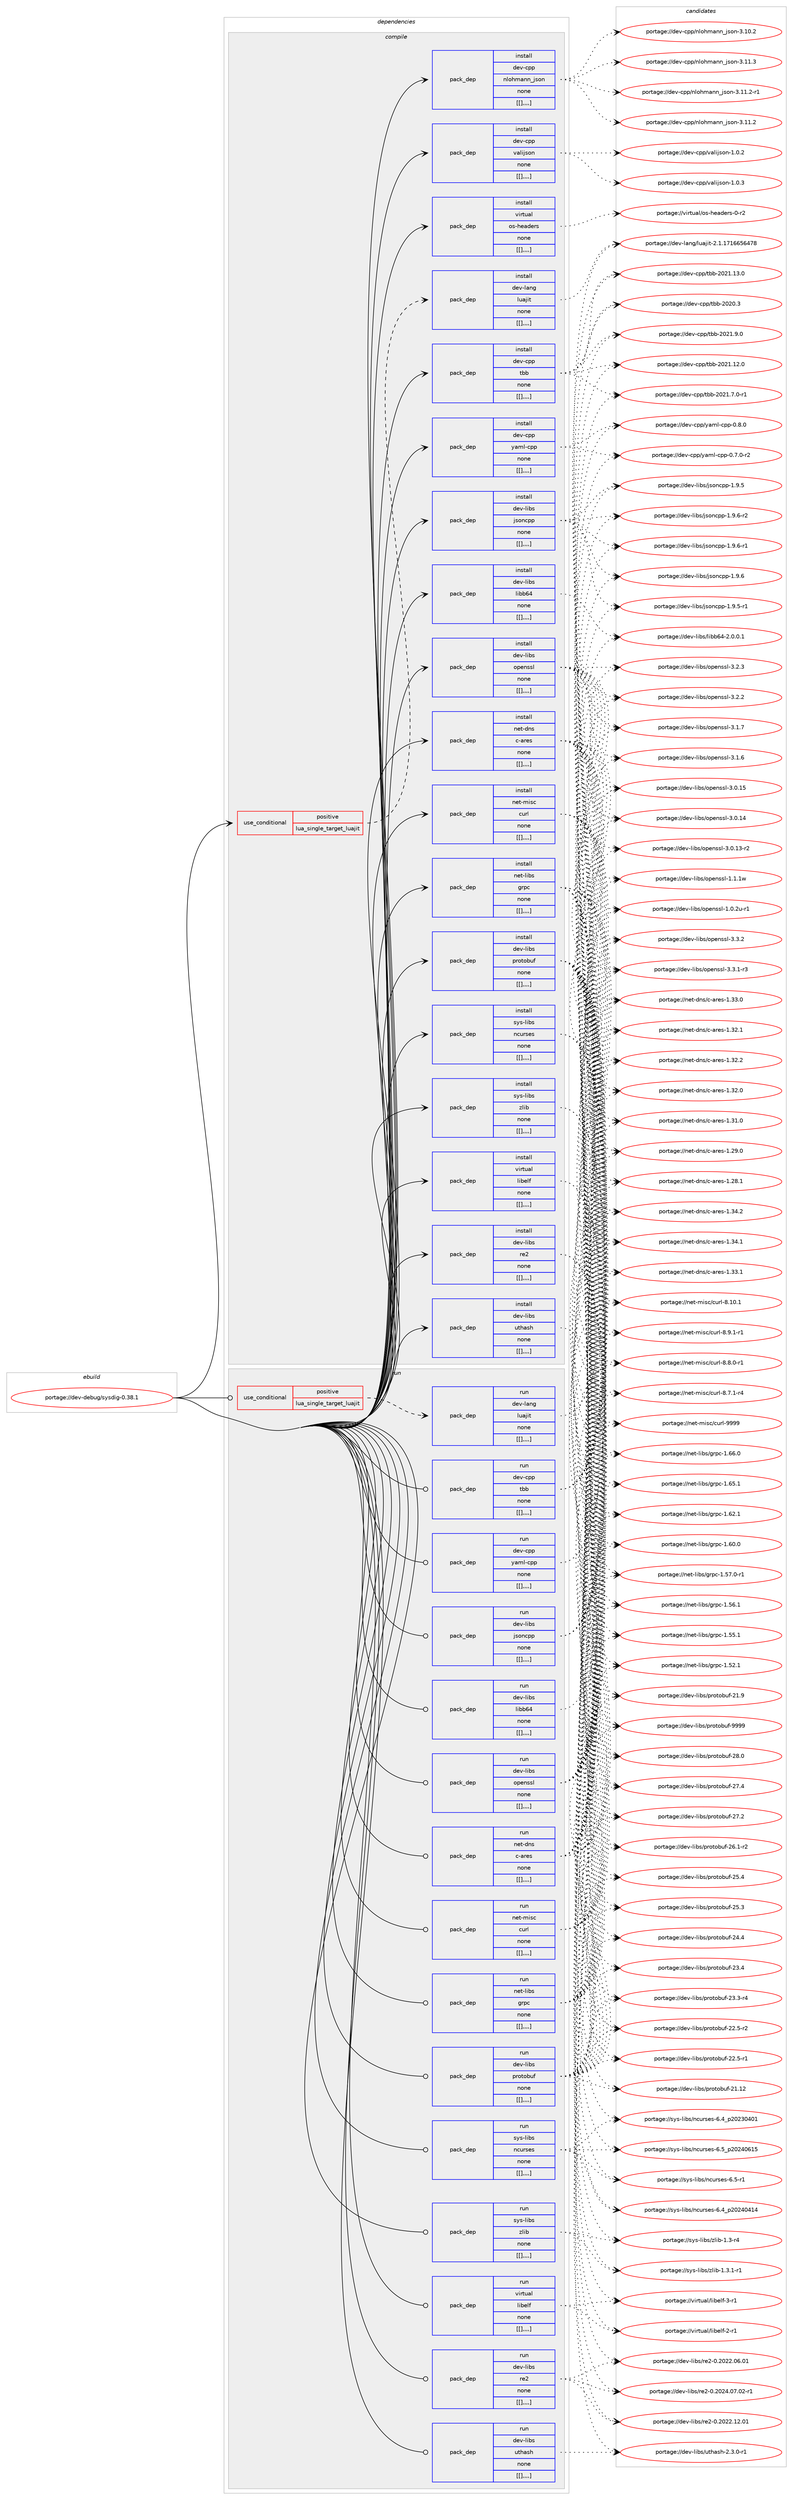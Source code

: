 digraph prolog {

# *************
# Graph options
# *************

newrank=true;
concentrate=true;
compound=true;
graph [rankdir=LR,fontname=Helvetica,fontsize=10,ranksep=1.5];#, ranksep=2.5, nodesep=0.2];
edge  [arrowhead=vee];
node  [fontname=Helvetica,fontsize=10];

# **********
# The ebuild
# **********

subgraph cluster_leftcol {
color=gray;
label=<<i>ebuild</i>>;
id [label="portage://dev-debug/sysdig-0.38.1", color=red, width=4, href="../dev-debug/sysdig-0.38.1.svg"];
}

# ****************
# The dependencies
# ****************

subgraph cluster_midcol {
color=gray;
label=<<i>dependencies</i>>;
subgraph cluster_compile {
fillcolor="#eeeeee";
style=filled;
label=<<i>compile</i>>;
subgraph cond20829 {
dependency76143 [label=<<TABLE BORDER="0" CELLBORDER="1" CELLSPACING="0" CELLPADDING="4"><TR><TD ROWSPAN="3" CELLPADDING="10">use_conditional</TD></TR><TR><TD>positive</TD></TR><TR><TD>lua_single_target_luajit</TD></TR></TABLE>>, shape=none, color=red];
subgraph pack54300 {
dependency76161 [label=<<TABLE BORDER="0" CELLBORDER="1" CELLSPACING="0" CELLPADDING="4" WIDTH="220"><TR><TD ROWSPAN="6" CELLPADDING="30">pack_dep</TD></TR><TR><TD WIDTH="110">install</TD></TR><TR><TD>dev-lang</TD></TR><TR><TD>luajit</TD></TR><TR><TD>none</TD></TR><TR><TD>[[],,,,]</TD></TR></TABLE>>, shape=none, color=blue];
}
dependency76143:e -> dependency76161:w [weight=20,style="dashed",arrowhead="vee"];
}
id:e -> dependency76143:w [weight=20,style="solid",arrowhead="vee"];
subgraph pack54304 {
dependency76204 [label=<<TABLE BORDER="0" CELLBORDER="1" CELLSPACING="0" CELLPADDING="4" WIDTH="220"><TR><TD ROWSPAN="6" CELLPADDING="30">pack_dep</TD></TR><TR><TD WIDTH="110">install</TD></TR><TR><TD>dev-cpp</TD></TR><TR><TD>nlohmann_json</TD></TR><TR><TD>none</TD></TR><TR><TD>[[],,,,]</TD></TR></TABLE>>, shape=none, color=blue];
}
id:e -> dependency76204:w [weight=20,style="solid",arrowhead="vee"];
subgraph pack54330 {
dependency76245 [label=<<TABLE BORDER="0" CELLBORDER="1" CELLSPACING="0" CELLPADDING="4" WIDTH="220"><TR><TD ROWSPAN="6" CELLPADDING="30">pack_dep</TD></TR><TR><TD WIDTH="110">install</TD></TR><TR><TD>dev-cpp</TD></TR><TR><TD>tbb</TD></TR><TR><TD>none</TD></TR><TR><TD>[[],,,,]</TD></TR></TABLE>>, shape=none, color=blue];
}
id:e -> dependency76245:w [weight=20,style="solid",arrowhead="vee"];
subgraph pack54352 {
dependency76248 [label=<<TABLE BORDER="0" CELLBORDER="1" CELLSPACING="0" CELLPADDING="4" WIDTH="220"><TR><TD ROWSPAN="6" CELLPADDING="30">pack_dep</TD></TR><TR><TD WIDTH="110">install</TD></TR><TR><TD>dev-cpp</TD></TR><TR><TD>valijson</TD></TR><TR><TD>none</TD></TR><TR><TD>[[],,,,]</TD></TR></TABLE>>, shape=none, color=blue];
}
id:e -> dependency76248:w [weight=20,style="solid",arrowhead="vee"];
subgraph pack54368 {
dependency76288 [label=<<TABLE BORDER="0" CELLBORDER="1" CELLSPACING="0" CELLPADDING="4" WIDTH="220"><TR><TD ROWSPAN="6" CELLPADDING="30">pack_dep</TD></TR><TR><TD WIDTH="110">install</TD></TR><TR><TD>dev-cpp</TD></TR><TR><TD>yaml-cpp</TD></TR><TR><TD>none</TD></TR><TR><TD>[[],,,,]</TD></TR></TABLE>>, shape=none, color=blue];
}
id:e -> dependency76288:w [weight=20,style="solid",arrowhead="vee"];
subgraph pack54383 {
dependency76320 [label=<<TABLE BORDER="0" CELLBORDER="1" CELLSPACING="0" CELLPADDING="4" WIDTH="220"><TR><TD ROWSPAN="6" CELLPADDING="30">pack_dep</TD></TR><TR><TD WIDTH="110">install</TD></TR><TR><TD>dev-libs</TD></TR><TR><TD>jsoncpp</TD></TR><TR><TD>none</TD></TR><TR><TD>[[],,,,]</TD></TR></TABLE>>, shape=none, color=blue];
}
id:e -> dependency76320:w [weight=20,style="solid",arrowhead="vee"];
subgraph pack54402 {
dependency76347 [label=<<TABLE BORDER="0" CELLBORDER="1" CELLSPACING="0" CELLPADDING="4" WIDTH="220"><TR><TD ROWSPAN="6" CELLPADDING="30">pack_dep</TD></TR><TR><TD WIDTH="110">install</TD></TR><TR><TD>dev-libs</TD></TR><TR><TD>libb64</TD></TR><TR><TD>none</TD></TR><TR><TD>[[],,,,]</TD></TR></TABLE>>, shape=none, color=blue];
}
id:e -> dependency76347:w [weight=20,style="solid",arrowhead="vee"];
subgraph pack54440 {
dependency76411 [label=<<TABLE BORDER="0" CELLBORDER="1" CELLSPACING="0" CELLPADDING="4" WIDTH="220"><TR><TD ROWSPAN="6" CELLPADDING="30">pack_dep</TD></TR><TR><TD WIDTH="110">install</TD></TR><TR><TD>dev-libs</TD></TR><TR><TD>openssl</TD></TR><TR><TD>none</TD></TR><TR><TD>[[],,,,]</TD></TR></TABLE>>, shape=none, color=blue];
}
id:e -> dependency76411:w [weight=20,style="solid",arrowhead="vee"];
subgraph pack54484 {
dependency76454 [label=<<TABLE BORDER="0" CELLBORDER="1" CELLSPACING="0" CELLPADDING="4" WIDTH="220"><TR><TD ROWSPAN="6" CELLPADDING="30">pack_dep</TD></TR><TR><TD WIDTH="110">install</TD></TR><TR><TD>dev-libs</TD></TR><TR><TD>protobuf</TD></TR><TR><TD>none</TD></TR><TR><TD>[[],,,,]</TD></TR></TABLE>>, shape=none, color=blue];
}
id:e -> dependency76454:w [weight=20,style="solid",arrowhead="vee"];
subgraph pack54492 {
dependency76483 [label=<<TABLE BORDER="0" CELLBORDER="1" CELLSPACING="0" CELLPADDING="4" WIDTH="220"><TR><TD ROWSPAN="6" CELLPADDING="30">pack_dep</TD></TR><TR><TD WIDTH="110">install</TD></TR><TR><TD>dev-libs</TD></TR><TR><TD>re2</TD></TR><TR><TD>none</TD></TR><TR><TD>[[],,,,]</TD></TR></TABLE>>, shape=none, color=blue];
}
id:e -> dependency76483:w [weight=20,style="solid",arrowhead="vee"];
subgraph pack54503 {
dependency76572 [label=<<TABLE BORDER="0" CELLBORDER="1" CELLSPACING="0" CELLPADDING="4" WIDTH="220"><TR><TD ROWSPAN="6" CELLPADDING="30">pack_dep</TD></TR><TR><TD WIDTH="110">install</TD></TR><TR><TD>dev-libs</TD></TR><TR><TD>uthash</TD></TR><TR><TD>none</TD></TR><TR><TD>[[],,,,]</TD></TR></TABLE>>, shape=none, color=blue];
}
id:e -> dependency76572:w [weight=20,style="solid",arrowhead="vee"];
subgraph pack54584 {
dependency76629 [label=<<TABLE BORDER="0" CELLBORDER="1" CELLSPACING="0" CELLPADDING="4" WIDTH="220"><TR><TD ROWSPAN="6" CELLPADDING="30">pack_dep</TD></TR><TR><TD WIDTH="110">install</TD></TR><TR><TD>net-dns</TD></TR><TR><TD>c-ares</TD></TR><TR><TD>none</TD></TR><TR><TD>[[],,,,]</TD></TR></TABLE>>, shape=none, color=blue];
}
id:e -> dependency76629:w [weight=20,style="solid",arrowhead="vee"];
subgraph pack54611 {
dependency76689 [label=<<TABLE BORDER="0" CELLBORDER="1" CELLSPACING="0" CELLPADDING="4" WIDTH="220"><TR><TD ROWSPAN="6" CELLPADDING="30">pack_dep</TD></TR><TR><TD WIDTH="110">install</TD></TR><TR><TD>net-libs</TD></TR><TR><TD>grpc</TD></TR><TR><TD>none</TD></TR><TR><TD>[[],,,,]</TD></TR></TABLE>>, shape=none, color=blue];
}
id:e -> dependency76689:w [weight=20,style="solid",arrowhead="vee"];
subgraph pack54668 {
dependency76757 [label=<<TABLE BORDER="0" CELLBORDER="1" CELLSPACING="0" CELLPADDING="4" WIDTH="220"><TR><TD ROWSPAN="6" CELLPADDING="30">pack_dep</TD></TR><TR><TD WIDTH="110">install</TD></TR><TR><TD>net-misc</TD></TR><TR><TD>curl</TD></TR><TR><TD>none</TD></TR><TR><TD>[[],,,,]</TD></TR></TABLE>>, shape=none, color=blue];
}
id:e -> dependency76757:w [weight=20,style="solid",arrowhead="vee"];
subgraph pack54708 {
dependency76803 [label=<<TABLE BORDER="0" CELLBORDER="1" CELLSPACING="0" CELLPADDING="4" WIDTH="220"><TR><TD ROWSPAN="6" CELLPADDING="30">pack_dep</TD></TR><TR><TD WIDTH="110">install</TD></TR><TR><TD>sys-libs</TD></TR><TR><TD>ncurses</TD></TR><TR><TD>none</TD></TR><TR><TD>[[],,,,]</TD></TR></TABLE>>, shape=none, color=blue];
}
id:e -> dependency76803:w [weight=20,style="solid",arrowhead="vee"];
subgraph pack54759 {
dependency76885 [label=<<TABLE BORDER="0" CELLBORDER="1" CELLSPACING="0" CELLPADDING="4" WIDTH="220"><TR><TD ROWSPAN="6" CELLPADDING="30">pack_dep</TD></TR><TR><TD WIDTH="110">install</TD></TR><TR><TD>sys-libs</TD></TR><TR><TD>zlib</TD></TR><TR><TD>none</TD></TR><TR><TD>[[],,,,]</TD></TR></TABLE>>, shape=none, color=blue];
}
id:e -> dependency76885:w [weight=20,style="solid",arrowhead="vee"];
subgraph pack54812 {
dependency76944 [label=<<TABLE BORDER="0" CELLBORDER="1" CELLSPACING="0" CELLPADDING="4" WIDTH="220"><TR><TD ROWSPAN="6" CELLPADDING="30">pack_dep</TD></TR><TR><TD WIDTH="110">install</TD></TR><TR><TD>virtual</TD></TR><TR><TD>libelf</TD></TR><TR><TD>none</TD></TR><TR><TD>[[],,,,]</TD></TR></TABLE>>, shape=none, color=blue];
}
id:e -> dependency76944:w [weight=20,style="solid",arrowhead="vee"];
subgraph pack54866 {
dependency77057 [label=<<TABLE BORDER="0" CELLBORDER="1" CELLSPACING="0" CELLPADDING="4" WIDTH="220"><TR><TD ROWSPAN="6" CELLPADDING="30">pack_dep</TD></TR><TR><TD WIDTH="110">install</TD></TR><TR><TD>virtual</TD></TR><TR><TD>os-headers</TD></TR><TR><TD>none</TD></TR><TR><TD>[[],,,,]</TD></TR></TABLE>>, shape=none, color=blue];
}
id:e -> dependency77057:w [weight=20,style="solid",arrowhead="vee"];
}
subgraph cluster_compileandrun {
fillcolor="#eeeeee";
style=filled;
label=<<i>compile and run</i>>;
}
subgraph cluster_run {
fillcolor="#eeeeee";
style=filled;
label=<<i>run</i>>;
subgraph cond21134 {
dependency77063 [label=<<TABLE BORDER="0" CELLBORDER="1" CELLSPACING="0" CELLPADDING="4"><TR><TD ROWSPAN="3" CELLPADDING="10">use_conditional</TD></TR><TR><TD>positive</TD></TR><TR><TD>lua_single_target_luajit</TD></TR></TABLE>>, shape=none, color=red];
subgraph pack54944 {
dependency77136 [label=<<TABLE BORDER="0" CELLBORDER="1" CELLSPACING="0" CELLPADDING="4" WIDTH="220"><TR><TD ROWSPAN="6" CELLPADDING="30">pack_dep</TD></TR><TR><TD WIDTH="110">run</TD></TR><TR><TD>dev-lang</TD></TR><TR><TD>luajit</TD></TR><TR><TD>none</TD></TR><TR><TD>[[],,,,]</TD></TR></TABLE>>, shape=none, color=blue];
}
dependency77063:e -> dependency77136:w [weight=20,style="dashed",arrowhead="vee"];
}
id:e -> dependency77063:w [weight=20,style="solid",arrowhead="odot"];
subgraph pack54964 {
dependency77142 [label=<<TABLE BORDER="0" CELLBORDER="1" CELLSPACING="0" CELLPADDING="4" WIDTH="220"><TR><TD ROWSPAN="6" CELLPADDING="30">pack_dep</TD></TR><TR><TD WIDTH="110">run</TD></TR><TR><TD>dev-cpp</TD></TR><TR><TD>tbb</TD></TR><TR><TD>none</TD></TR><TR><TD>[[],,,,]</TD></TR></TABLE>>, shape=none, color=blue];
}
id:e -> dependency77142:w [weight=20,style="solid",arrowhead="odot"];
subgraph pack54968 {
dependency77150 [label=<<TABLE BORDER="0" CELLBORDER="1" CELLSPACING="0" CELLPADDING="4" WIDTH="220"><TR><TD ROWSPAN="6" CELLPADDING="30">pack_dep</TD></TR><TR><TD WIDTH="110">run</TD></TR><TR><TD>dev-cpp</TD></TR><TR><TD>yaml-cpp</TD></TR><TR><TD>none</TD></TR><TR><TD>[[],,,,]</TD></TR></TABLE>>, shape=none, color=blue];
}
id:e -> dependency77150:w [weight=20,style="solid",arrowhead="odot"];
subgraph pack54998 {
dependency77194 [label=<<TABLE BORDER="0" CELLBORDER="1" CELLSPACING="0" CELLPADDING="4" WIDTH="220"><TR><TD ROWSPAN="6" CELLPADDING="30">pack_dep</TD></TR><TR><TD WIDTH="110">run</TD></TR><TR><TD>dev-libs</TD></TR><TR><TD>jsoncpp</TD></TR><TR><TD>none</TD></TR><TR><TD>[[],,,,]</TD></TR></TABLE>>, shape=none, color=blue];
}
id:e -> dependency77194:w [weight=20,style="solid",arrowhead="odot"];
subgraph pack55017 {
dependency77211 [label=<<TABLE BORDER="0" CELLBORDER="1" CELLSPACING="0" CELLPADDING="4" WIDTH="220"><TR><TD ROWSPAN="6" CELLPADDING="30">pack_dep</TD></TR><TR><TD WIDTH="110">run</TD></TR><TR><TD>dev-libs</TD></TR><TR><TD>libb64</TD></TR><TR><TD>none</TD></TR><TR><TD>[[],,,,]</TD></TR></TABLE>>, shape=none, color=blue];
}
id:e -> dependency77211:w [weight=20,style="solid",arrowhead="odot"];
subgraph pack55019 {
dependency77227 [label=<<TABLE BORDER="0" CELLBORDER="1" CELLSPACING="0" CELLPADDING="4" WIDTH="220"><TR><TD ROWSPAN="6" CELLPADDING="30">pack_dep</TD></TR><TR><TD WIDTH="110">run</TD></TR><TR><TD>dev-libs</TD></TR><TR><TD>openssl</TD></TR><TR><TD>none</TD></TR><TR><TD>[[],,,,]</TD></TR></TABLE>>, shape=none, color=blue];
}
id:e -> dependency77227:w [weight=20,style="solid",arrowhead="odot"];
subgraph pack55043 {
dependency77240 [label=<<TABLE BORDER="0" CELLBORDER="1" CELLSPACING="0" CELLPADDING="4" WIDTH="220"><TR><TD ROWSPAN="6" CELLPADDING="30">pack_dep</TD></TR><TR><TD WIDTH="110">run</TD></TR><TR><TD>dev-libs</TD></TR><TR><TD>protobuf</TD></TR><TR><TD>none</TD></TR><TR><TD>[[],,,,]</TD></TR></TABLE>>, shape=none, color=blue];
}
id:e -> dependency77240:w [weight=20,style="solid",arrowhead="odot"];
subgraph pack55044 {
dependency77265 [label=<<TABLE BORDER="0" CELLBORDER="1" CELLSPACING="0" CELLPADDING="4" WIDTH="220"><TR><TD ROWSPAN="6" CELLPADDING="30">pack_dep</TD></TR><TR><TD WIDTH="110">run</TD></TR><TR><TD>dev-libs</TD></TR><TR><TD>re2</TD></TR><TR><TD>none</TD></TR><TR><TD>[[],,,,]</TD></TR></TABLE>>, shape=none, color=blue];
}
id:e -> dependency77265:w [weight=20,style="solid",arrowhead="odot"];
subgraph pack55088 {
dependency77301 [label=<<TABLE BORDER="0" CELLBORDER="1" CELLSPACING="0" CELLPADDING="4" WIDTH="220"><TR><TD ROWSPAN="6" CELLPADDING="30">pack_dep</TD></TR><TR><TD WIDTH="110">run</TD></TR><TR><TD>dev-libs</TD></TR><TR><TD>uthash</TD></TR><TR><TD>none</TD></TR><TR><TD>[[],,,,]</TD></TR></TABLE>>, shape=none, color=blue];
}
id:e -> dependency77301:w [weight=20,style="solid",arrowhead="odot"];
subgraph pack55112 {
dependency77317 [label=<<TABLE BORDER="0" CELLBORDER="1" CELLSPACING="0" CELLPADDING="4" WIDTH="220"><TR><TD ROWSPAN="6" CELLPADDING="30">pack_dep</TD></TR><TR><TD WIDTH="110">run</TD></TR><TR><TD>net-dns</TD></TR><TR><TD>c-ares</TD></TR><TR><TD>none</TD></TR><TR><TD>[[],,,,]</TD></TR></TABLE>>, shape=none, color=blue];
}
id:e -> dependency77317:w [weight=20,style="solid",arrowhead="odot"];
subgraph pack55154 {
dependency77371 [label=<<TABLE BORDER="0" CELLBORDER="1" CELLSPACING="0" CELLPADDING="4" WIDTH="220"><TR><TD ROWSPAN="6" CELLPADDING="30">pack_dep</TD></TR><TR><TD WIDTH="110">run</TD></TR><TR><TD>net-libs</TD></TR><TR><TD>grpc</TD></TR><TR><TD>none</TD></TR><TR><TD>[[],,,,]</TD></TR></TABLE>>, shape=none, color=blue];
}
id:e -> dependency77371:w [weight=20,style="solid",arrowhead="odot"];
subgraph pack55179 {
dependency77396 [label=<<TABLE BORDER="0" CELLBORDER="1" CELLSPACING="0" CELLPADDING="4" WIDTH="220"><TR><TD ROWSPAN="6" CELLPADDING="30">pack_dep</TD></TR><TR><TD WIDTH="110">run</TD></TR><TR><TD>net-misc</TD></TR><TR><TD>curl</TD></TR><TR><TD>none</TD></TR><TR><TD>[[],,,,]</TD></TR></TABLE>>, shape=none, color=blue];
}
id:e -> dependency77396:w [weight=20,style="solid",arrowhead="odot"];
subgraph pack55180 {
dependency77417 [label=<<TABLE BORDER="0" CELLBORDER="1" CELLSPACING="0" CELLPADDING="4" WIDTH="220"><TR><TD ROWSPAN="6" CELLPADDING="30">pack_dep</TD></TR><TR><TD WIDTH="110">run</TD></TR><TR><TD>sys-libs</TD></TR><TR><TD>ncurses</TD></TR><TR><TD>none</TD></TR><TR><TD>[[],,,,]</TD></TR></TABLE>>, shape=none, color=blue];
}
id:e -> dependency77417:w [weight=20,style="solid",arrowhead="odot"];
subgraph pack55193 {
dependency77419 [label=<<TABLE BORDER="0" CELLBORDER="1" CELLSPACING="0" CELLPADDING="4" WIDTH="220"><TR><TD ROWSPAN="6" CELLPADDING="30">pack_dep</TD></TR><TR><TD WIDTH="110">run</TD></TR><TR><TD>sys-libs</TD></TR><TR><TD>zlib</TD></TR><TR><TD>none</TD></TR><TR><TD>[[],,,,]</TD></TR></TABLE>>, shape=none, color=blue];
}
id:e -> dependency77419:w [weight=20,style="solid",arrowhead="odot"];
subgraph pack55220 {
dependency77460 [label=<<TABLE BORDER="0" CELLBORDER="1" CELLSPACING="0" CELLPADDING="4" WIDTH="220"><TR><TD ROWSPAN="6" CELLPADDING="30">pack_dep</TD></TR><TR><TD WIDTH="110">run</TD></TR><TR><TD>virtual</TD></TR><TR><TD>libelf</TD></TR><TR><TD>none</TD></TR><TR><TD>[[],,,,]</TD></TR></TABLE>>, shape=none, color=blue];
}
id:e -> dependency77460:w [weight=20,style="solid",arrowhead="odot"];
}
}

# **************
# The candidates
# **************

subgraph cluster_choices {
rank=same;
color=gray;
label=<<i>candidates</i>>;

subgraph choice53748 {
color=black;
nodesep=1;
choice10010111845108971101034710811797106105116455046494649554954545354525556 [label="portage://dev-lang/luajit-2.1.1716656478", color=red, width=4,href="../dev-lang/luajit-2.1.1716656478.svg"];
dependency76161:e -> choice10010111845108971101034710811797106105116455046494649554954545354525556:w [style=dotted,weight="100"];
}
subgraph choice53749 {
color=black;
nodesep=1;
choice100101118459911211247110108111104109971101109510611511111045514649494651 [label="portage://dev-cpp/nlohmann_json-3.11.3", color=red, width=4,href="../dev-cpp/nlohmann_json-3.11.3.svg"];
choice1001011184599112112471101081111041099711011095106115111110455146494946504511449 [label="portage://dev-cpp/nlohmann_json-3.11.2-r1", color=red, width=4,href="../dev-cpp/nlohmann_json-3.11.2-r1.svg"];
choice100101118459911211247110108111104109971101109510611511111045514649494650 [label="portage://dev-cpp/nlohmann_json-3.11.2", color=red, width=4,href="../dev-cpp/nlohmann_json-3.11.2.svg"];
choice100101118459911211247110108111104109971101109510611511111045514649484650 [label="portage://dev-cpp/nlohmann_json-3.10.2", color=red, width=4,href="../dev-cpp/nlohmann_json-3.10.2.svg"];
dependency76204:e -> choice100101118459911211247110108111104109971101109510611511111045514649494651:w [style=dotted,weight="100"];
dependency76204:e -> choice1001011184599112112471101081111041099711011095106115111110455146494946504511449:w [style=dotted,weight="100"];
dependency76204:e -> choice100101118459911211247110108111104109971101109510611511111045514649494650:w [style=dotted,weight="100"];
dependency76204:e -> choice100101118459911211247110108111104109971101109510611511111045514649484650:w [style=dotted,weight="100"];
}
subgraph choice53756 {
color=black;
nodesep=1;
choice100101118459911211247116989845504850494649514648 [label="portage://dev-cpp/tbb-2021.13.0", color=red, width=4,href="../dev-cpp/tbb-2021.13.0.svg"];
choice100101118459911211247116989845504850494649504648 [label="portage://dev-cpp/tbb-2021.12.0", color=red, width=4,href="../dev-cpp/tbb-2021.12.0.svg"];
choice1001011184599112112471169898455048504946574648 [label="portage://dev-cpp/tbb-2021.9.0", color=red, width=4,href="../dev-cpp/tbb-2021.9.0.svg"];
choice10010111845991121124711698984550485049465546484511449 [label="portage://dev-cpp/tbb-2021.7.0-r1", color=red, width=4,href="../dev-cpp/tbb-2021.7.0-r1.svg"];
choice100101118459911211247116989845504850484651 [label="portage://dev-cpp/tbb-2020.3", color=red, width=4,href="../dev-cpp/tbb-2020.3.svg"];
dependency76245:e -> choice100101118459911211247116989845504850494649514648:w [style=dotted,weight="100"];
dependency76245:e -> choice100101118459911211247116989845504850494649504648:w [style=dotted,weight="100"];
dependency76245:e -> choice1001011184599112112471169898455048504946574648:w [style=dotted,weight="100"];
dependency76245:e -> choice10010111845991121124711698984550485049465546484511449:w [style=dotted,weight="100"];
dependency76245:e -> choice100101118459911211247116989845504850484651:w [style=dotted,weight="100"];
}
subgraph choice53818 {
color=black;
nodesep=1;
choice10010111845991121124711897108105106115111110454946484651 [label="portage://dev-cpp/valijson-1.0.3", color=red, width=4,href="../dev-cpp/valijson-1.0.3.svg"];
choice10010111845991121124711897108105106115111110454946484650 [label="portage://dev-cpp/valijson-1.0.2", color=red, width=4,href="../dev-cpp/valijson-1.0.2.svg"];
dependency76248:e -> choice10010111845991121124711897108105106115111110454946484651:w [style=dotted,weight="100"];
dependency76248:e -> choice10010111845991121124711897108105106115111110454946484650:w [style=dotted,weight="100"];
}
subgraph choice53826 {
color=black;
nodesep=1;
choice100101118459911211247121971091084599112112454846564648 [label="portage://dev-cpp/yaml-cpp-0.8.0", color=red, width=4,href="../dev-cpp/yaml-cpp-0.8.0.svg"];
choice1001011184599112112471219710910845991121124548465546484511450 [label="portage://dev-cpp/yaml-cpp-0.7.0-r2", color=red, width=4,href="../dev-cpp/yaml-cpp-0.7.0-r2.svg"];
dependency76288:e -> choice100101118459911211247121971091084599112112454846564648:w [style=dotted,weight="100"];
dependency76288:e -> choice1001011184599112112471219710910845991121124548465546484511450:w [style=dotted,weight="100"];
}
subgraph choice53852 {
color=black;
nodesep=1;
choice100101118451081059811547106115111110991121124549465746544511450 [label="portage://dev-libs/jsoncpp-1.9.6-r2", color=red, width=4,href="../dev-libs/jsoncpp-1.9.6-r2.svg"];
choice100101118451081059811547106115111110991121124549465746544511449 [label="portage://dev-libs/jsoncpp-1.9.6-r1", color=red, width=4,href="../dev-libs/jsoncpp-1.9.6-r1.svg"];
choice10010111845108105981154710611511111099112112454946574654 [label="portage://dev-libs/jsoncpp-1.9.6", color=red, width=4,href="../dev-libs/jsoncpp-1.9.6.svg"];
choice100101118451081059811547106115111110991121124549465746534511449 [label="portage://dev-libs/jsoncpp-1.9.5-r1", color=red, width=4,href="../dev-libs/jsoncpp-1.9.5-r1.svg"];
choice10010111845108105981154710611511111099112112454946574653 [label="portage://dev-libs/jsoncpp-1.9.5", color=red, width=4,href="../dev-libs/jsoncpp-1.9.5.svg"];
dependency76320:e -> choice100101118451081059811547106115111110991121124549465746544511450:w [style=dotted,weight="100"];
dependency76320:e -> choice100101118451081059811547106115111110991121124549465746544511449:w [style=dotted,weight="100"];
dependency76320:e -> choice10010111845108105981154710611511111099112112454946574654:w [style=dotted,weight="100"];
dependency76320:e -> choice100101118451081059811547106115111110991121124549465746534511449:w [style=dotted,weight="100"];
dependency76320:e -> choice10010111845108105981154710611511111099112112454946574653:w [style=dotted,weight="100"];
}
subgraph choice53920 {
color=black;
nodesep=1;
choice100101118451081059811547108105989854524550464846484649 [label="portage://dev-libs/libb64-2.0.0.1", color=red, width=4,href="../dev-libs/libb64-2.0.0.1.svg"];
dependency76347:e -> choice100101118451081059811547108105989854524550464846484649:w [style=dotted,weight="100"];
}
subgraph choice53926 {
color=black;
nodesep=1;
choice100101118451081059811547111112101110115115108455146514650 [label="portage://dev-libs/openssl-3.3.2", color=red, width=4,href="../dev-libs/openssl-3.3.2.svg"];
choice1001011184510810598115471111121011101151151084551465146494511451 [label="portage://dev-libs/openssl-3.3.1-r3", color=red, width=4,href="../dev-libs/openssl-3.3.1-r3.svg"];
choice100101118451081059811547111112101110115115108455146504651 [label="portage://dev-libs/openssl-3.2.3", color=red, width=4,href="../dev-libs/openssl-3.2.3.svg"];
choice100101118451081059811547111112101110115115108455146504650 [label="portage://dev-libs/openssl-3.2.2", color=red, width=4,href="../dev-libs/openssl-3.2.2.svg"];
choice100101118451081059811547111112101110115115108455146494655 [label="portage://dev-libs/openssl-3.1.7", color=red, width=4,href="../dev-libs/openssl-3.1.7.svg"];
choice100101118451081059811547111112101110115115108455146494654 [label="portage://dev-libs/openssl-3.1.6", color=red, width=4,href="../dev-libs/openssl-3.1.6.svg"];
choice10010111845108105981154711111210111011511510845514648464953 [label="portage://dev-libs/openssl-3.0.15", color=red, width=4,href="../dev-libs/openssl-3.0.15.svg"];
choice10010111845108105981154711111210111011511510845514648464952 [label="portage://dev-libs/openssl-3.0.14", color=red, width=4,href="../dev-libs/openssl-3.0.14.svg"];
choice100101118451081059811547111112101110115115108455146484649514511450 [label="portage://dev-libs/openssl-3.0.13-r2", color=red, width=4,href="../dev-libs/openssl-3.0.13-r2.svg"];
choice100101118451081059811547111112101110115115108454946494649119 [label="portage://dev-libs/openssl-1.1.1w", color=red, width=4,href="../dev-libs/openssl-1.1.1w.svg"];
choice1001011184510810598115471111121011101151151084549464846501174511449 [label="portage://dev-libs/openssl-1.0.2u-r1", color=red, width=4,href="../dev-libs/openssl-1.0.2u-r1.svg"];
dependency76411:e -> choice100101118451081059811547111112101110115115108455146514650:w [style=dotted,weight="100"];
dependency76411:e -> choice1001011184510810598115471111121011101151151084551465146494511451:w [style=dotted,weight="100"];
dependency76411:e -> choice100101118451081059811547111112101110115115108455146504651:w [style=dotted,weight="100"];
dependency76411:e -> choice100101118451081059811547111112101110115115108455146504650:w [style=dotted,weight="100"];
dependency76411:e -> choice100101118451081059811547111112101110115115108455146494655:w [style=dotted,weight="100"];
dependency76411:e -> choice100101118451081059811547111112101110115115108455146494654:w [style=dotted,weight="100"];
dependency76411:e -> choice10010111845108105981154711111210111011511510845514648464953:w [style=dotted,weight="100"];
dependency76411:e -> choice10010111845108105981154711111210111011511510845514648464952:w [style=dotted,weight="100"];
dependency76411:e -> choice100101118451081059811547111112101110115115108455146484649514511450:w [style=dotted,weight="100"];
dependency76411:e -> choice100101118451081059811547111112101110115115108454946494649119:w [style=dotted,weight="100"];
dependency76411:e -> choice1001011184510810598115471111121011101151151084549464846501174511449:w [style=dotted,weight="100"];
}
subgraph choice54006 {
color=black;
nodesep=1;
choice100101118451081059811547112114111116111981171024557575757 [label="portage://dev-libs/protobuf-9999", color=red, width=4,href="../dev-libs/protobuf-9999.svg"];
choice100101118451081059811547112114111116111981171024550564648 [label="portage://dev-libs/protobuf-28.0", color=red, width=4,href="../dev-libs/protobuf-28.0.svg"];
choice100101118451081059811547112114111116111981171024550554652 [label="portage://dev-libs/protobuf-27.4", color=red, width=4,href="../dev-libs/protobuf-27.4.svg"];
choice100101118451081059811547112114111116111981171024550554650 [label="portage://dev-libs/protobuf-27.2", color=red, width=4,href="../dev-libs/protobuf-27.2.svg"];
choice1001011184510810598115471121141111161119811710245505446494511450 [label="portage://dev-libs/protobuf-26.1-r2", color=red, width=4,href="../dev-libs/protobuf-26.1-r2.svg"];
choice100101118451081059811547112114111116111981171024550534652 [label="portage://dev-libs/protobuf-25.4", color=red, width=4,href="../dev-libs/protobuf-25.4.svg"];
choice100101118451081059811547112114111116111981171024550534651 [label="portage://dev-libs/protobuf-25.3", color=red, width=4,href="../dev-libs/protobuf-25.3.svg"];
choice100101118451081059811547112114111116111981171024550524652 [label="portage://dev-libs/protobuf-24.4", color=red, width=4,href="../dev-libs/protobuf-24.4.svg"];
choice100101118451081059811547112114111116111981171024550514652 [label="portage://dev-libs/protobuf-23.4", color=red, width=4,href="../dev-libs/protobuf-23.4.svg"];
choice1001011184510810598115471121141111161119811710245505146514511452 [label="portage://dev-libs/protobuf-23.3-r4", color=red, width=4,href="../dev-libs/protobuf-23.3-r4.svg"];
choice1001011184510810598115471121141111161119811710245505046534511450 [label="portage://dev-libs/protobuf-22.5-r2", color=red, width=4,href="../dev-libs/protobuf-22.5-r2.svg"];
choice1001011184510810598115471121141111161119811710245505046534511449 [label="portage://dev-libs/protobuf-22.5-r1", color=red, width=4,href="../dev-libs/protobuf-22.5-r1.svg"];
choice10010111845108105981154711211411111611198117102455049464950 [label="portage://dev-libs/protobuf-21.12", color=red, width=4,href="../dev-libs/protobuf-21.12.svg"];
choice100101118451081059811547112114111116111981171024550494657 [label="portage://dev-libs/protobuf-21.9", color=red, width=4,href="../dev-libs/protobuf-21.9.svg"];
dependency76454:e -> choice100101118451081059811547112114111116111981171024557575757:w [style=dotted,weight="100"];
dependency76454:e -> choice100101118451081059811547112114111116111981171024550564648:w [style=dotted,weight="100"];
dependency76454:e -> choice100101118451081059811547112114111116111981171024550554652:w [style=dotted,weight="100"];
dependency76454:e -> choice100101118451081059811547112114111116111981171024550554650:w [style=dotted,weight="100"];
dependency76454:e -> choice1001011184510810598115471121141111161119811710245505446494511450:w [style=dotted,weight="100"];
dependency76454:e -> choice100101118451081059811547112114111116111981171024550534652:w [style=dotted,weight="100"];
dependency76454:e -> choice100101118451081059811547112114111116111981171024550534651:w [style=dotted,weight="100"];
dependency76454:e -> choice100101118451081059811547112114111116111981171024550524652:w [style=dotted,weight="100"];
dependency76454:e -> choice100101118451081059811547112114111116111981171024550514652:w [style=dotted,weight="100"];
dependency76454:e -> choice1001011184510810598115471121141111161119811710245505146514511452:w [style=dotted,weight="100"];
dependency76454:e -> choice1001011184510810598115471121141111161119811710245505046534511450:w [style=dotted,weight="100"];
dependency76454:e -> choice1001011184510810598115471121141111161119811710245505046534511449:w [style=dotted,weight="100"];
dependency76454:e -> choice10010111845108105981154711211411111611198117102455049464950:w [style=dotted,weight="100"];
dependency76454:e -> choice100101118451081059811547112114111116111981171024550494657:w [style=dotted,weight="100"];
}
subgraph choice54025 {
color=black;
nodesep=1;
choice10010111845108105981154711410150454846504850524648554648504511449 [label="portage://dev-libs/re2-0.2024.07.02-r1", color=red, width=4,href="../dev-libs/re2-0.2024.07.02-r1.svg"];
choice1001011184510810598115471141015045484650485050464950464849 [label="portage://dev-libs/re2-0.2022.12.01", color=red, width=4,href="../dev-libs/re2-0.2022.12.01.svg"];
choice1001011184510810598115471141015045484650485050464854464849 [label="portage://dev-libs/re2-0.2022.06.01", color=red, width=4,href="../dev-libs/re2-0.2022.06.01.svg"];
dependency76483:e -> choice10010111845108105981154711410150454846504850524648554648504511449:w [style=dotted,weight="100"];
dependency76483:e -> choice1001011184510810598115471141015045484650485050464950464849:w [style=dotted,weight="100"];
dependency76483:e -> choice1001011184510810598115471141015045484650485050464854464849:w [style=dotted,weight="100"];
}
subgraph choice54028 {
color=black;
nodesep=1;
choice100101118451081059811547117116104971151044550465146484511449 [label="portage://dev-libs/uthash-2.3.0-r1", color=red, width=4,href="../dev-libs/uthash-2.3.0-r1.svg"];
dependency76572:e -> choice100101118451081059811547117116104971151044550465146484511449:w [style=dotted,weight="100"];
}
subgraph choice54064 {
color=black;
nodesep=1;
choice110101116451001101154799459711410111545494651524650 [label="portage://net-dns/c-ares-1.34.2", color=red, width=4,href="../net-dns/c-ares-1.34.2.svg"];
choice110101116451001101154799459711410111545494651524649 [label="portage://net-dns/c-ares-1.34.1", color=red, width=4,href="../net-dns/c-ares-1.34.1.svg"];
choice110101116451001101154799459711410111545494651514649 [label="portage://net-dns/c-ares-1.33.1", color=red, width=4,href="../net-dns/c-ares-1.33.1.svg"];
choice110101116451001101154799459711410111545494651514648 [label="portage://net-dns/c-ares-1.33.0", color=red, width=4,href="../net-dns/c-ares-1.33.0.svg"];
choice110101116451001101154799459711410111545494651504650 [label="portage://net-dns/c-ares-1.32.2", color=red, width=4,href="../net-dns/c-ares-1.32.2.svg"];
choice110101116451001101154799459711410111545494651504649 [label="portage://net-dns/c-ares-1.32.1", color=red, width=4,href="../net-dns/c-ares-1.32.1.svg"];
choice110101116451001101154799459711410111545494651504648 [label="portage://net-dns/c-ares-1.32.0", color=red, width=4,href="../net-dns/c-ares-1.32.0.svg"];
choice110101116451001101154799459711410111545494651494648 [label="portage://net-dns/c-ares-1.31.0", color=red, width=4,href="../net-dns/c-ares-1.31.0.svg"];
choice110101116451001101154799459711410111545494650574648 [label="portage://net-dns/c-ares-1.29.0", color=red, width=4,href="../net-dns/c-ares-1.29.0.svg"];
choice110101116451001101154799459711410111545494650564649 [label="portage://net-dns/c-ares-1.28.1", color=red, width=4,href="../net-dns/c-ares-1.28.1.svg"];
dependency76629:e -> choice110101116451001101154799459711410111545494651524650:w [style=dotted,weight="100"];
dependency76629:e -> choice110101116451001101154799459711410111545494651524649:w [style=dotted,weight="100"];
dependency76629:e -> choice110101116451001101154799459711410111545494651514649:w [style=dotted,weight="100"];
dependency76629:e -> choice110101116451001101154799459711410111545494651514648:w [style=dotted,weight="100"];
dependency76629:e -> choice110101116451001101154799459711410111545494651504650:w [style=dotted,weight="100"];
dependency76629:e -> choice110101116451001101154799459711410111545494651504649:w [style=dotted,weight="100"];
dependency76629:e -> choice110101116451001101154799459711410111545494651504648:w [style=dotted,weight="100"];
dependency76629:e -> choice110101116451001101154799459711410111545494651494648:w [style=dotted,weight="100"];
dependency76629:e -> choice110101116451001101154799459711410111545494650574648:w [style=dotted,weight="100"];
dependency76629:e -> choice110101116451001101154799459711410111545494650564649:w [style=dotted,weight="100"];
}
subgraph choice54105 {
color=black;
nodesep=1;
choice1101011164510810598115471031141129945494654544648 [label="portage://net-libs/grpc-1.66.0", color=red, width=4,href="../net-libs/grpc-1.66.0.svg"];
choice1101011164510810598115471031141129945494654534649 [label="portage://net-libs/grpc-1.65.1", color=red, width=4,href="../net-libs/grpc-1.65.1.svg"];
choice1101011164510810598115471031141129945494654504649 [label="portage://net-libs/grpc-1.62.1", color=red, width=4,href="../net-libs/grpc-1.62.1.svg"];
choice1101011164510810598115471031141129945494654484648 [label="portage://net-libs/grpc-1.60.0", color=red, width=4,href="../net-libs/grpc-1.60.0.svg"];
choice11010111645108105981154710311411299454946535546484511449 [label="portage://net-libs/grpc-1.57.0-r1", color=red, width=4,href="../net-libs/grpc-1.57.0-r1.svg"];
choice1101011164510810598115471031141129945494653544649 [label="portage://net-libs/grpc-1.56.1", color=red, width=4,href="../net-libs/grpc-1.56.1.svg"];
choice1101011164510810598115471031141129945494653534649 [label="portage://net-libs/grpc-1.55.1", color=red, width=4,href="../net-libs/grpc-1.55.1.svg"];
choice1101011164510810598115471031141129945494653504649 [label="portage://net-libs/grpc-1.52.1", color=red, width=4,href="../net-libs/grpc-1.52.1.svg"];
dependency76689:e -> choice1101011164510810598115471031141129945494654544648:w [style=dotted,weight="100"];
dependency76689:e -> choice1101011164510810598115471031141129945494654534649:w [style=dotted,weight="100"];
dependency76689:e -> choice1101011164510810598115471031141129945494654504649:w [style=dotted,weight="100"];
dependency76689:e -> choice1101011164510810598115471031141129945494654484648:w [style=dotted,weight="100"];
dependency76689:e -> choice11010111645108105981154710311411299454946535546484511449:w [style=dotted,weight="100"];
dependency76689:e -> choice1101011164510810598115471031141129945494653544649:w [style=dotted,weight="100"];
dependency76689:e -> choice1101011164510810598115471031141129945494653534649:w [style=dotted,weight="100"];
dependency76689:e -> choice1101011164510810598115471031141129945494653504649:w [style=dotted,weight="100"];
}
subgraph choice54161 {
color=black;
nodesep=1;
choice110101116451091051159947991171141084557575757 [label="portage://net-misc/curl-9999", color=red, width=4,href="../net-misc/curl-9999.svg"];
choice1101011164510910511599479911711410845564649484649 [label="portage://net-misc/curl-8.10.1", color=red, width=4,href="../net-misc/curl-8.10.1.svg"];
choice110101116451091051159947991171141084556465746494511449 [label="portage://net-misc/curl-8.9.1-r1", color=red, width=4,href="../net-misc/curl-8.9.1-r1.svg"];
choice110101116451091051159947991171141084556465646484511449 [label="portage://net-misc/curl-8.8.0-r1", color=red, width=4,href="../net-misc/curl-8.8.0-r1.svg"];
choice110101116451091051159947991171141084556465546494511452 [label="portage://net-misc/curl-8.7.1-r4", color=red, width=4,href="../net-misc/curl-8.7.1-r4.svg"];
dependency76757:e -> choice110101116451091051159947991171141084557575757:w [style=dotted,weight="100"];
dependency76757:e -> choice1101011164510910511599479911711410845564649484649:w [style=dotted,weight="100"];
dependency76757:e -> choice110101116451091051159947991171141084556465746494511449:w [style=dotted,weight="100"];
dependency76757:e -> choice110101116451091051159947991171141084556465646484511449:w [style=dotted,weight="100"];
dependency76757:e -> choice110101116451091051159947991171141084556465546494511452:w [style=dotted,weight="100"];
}
subgraph choice54206 {
color=black;
nodesep=1;
choice1151211154510810598115471109911711411510111545544653951125048505248544953 [label="portage://sys-libs/ncurses-6.5_p20240615", color=red, width=4,href="../sys-libs/ncurses-6.5_p20240615.svg"];
choice11512111545108105981154711099117114115101115455446534511449 [label="portage://sys-libs/ncurses-6.5-r1", color=red, width=4,href="../sys-libs/ncurses-6.5-r1.svg"];
choice1151211154510810598115471109911711411510111545544652951125048505248524952 [label="portage://sys-libs/ncurses-6.4_p20240414", color=red, width=4,href="../sys-libs/ncurses-6.4_p20240414.svg"];
choice1151211154510810598115471109911711411510111545544652951125048505148524849 [label="portage://sys-libs/ncurses-6.4_p20230401", color=red, width=4,href="../sys-libs/ncurses-6.4_p20230401.svg"];
dependency76803:e -> choice1151211154510810598115471109911711411510111545544653951125048505248544953:w [style=dotted,weight="100"];
dependency76803:e -> choice11512111545108105981154711099117114115101115455446534511449:w [style=dotted,weight="100"];
dependency76803:e -> choice1151211154510810598115471109911711411510111545544652951125048505248524952:w [style=dotted,weight="100"];
dependency76803:e -> choice1151211154510810598115471109911711411510111545544652951125048505148524849:w [style=dotted,weight="100"];
}
subgraph choice54212 {
color=black;
nodesep=1;
choice115121115451081059811547122108105984549465146494511449 [label="portage://sys-libs/zlib-1.3.1-r1", color=red, width=4,href="../sys-libs/zlib-1.3.1-r1.svg"];
choice11512111545108105981154712210810598454946514511452 [label="portage://sys-libs/zlib-1.3-r4", color=red, width=4,href="../sys-libs/zlib-1.3-r4.svg"];
dependency76885:e -> choice115121115451081059811547122108105984549465146494511449:w [style=dotted,weight="100"];
dependency76885:e -> choice11512111545108105981154712210810598454946514511452:w [style=dotted,weight="100"];
}
subgraph choice54216 {
color=black;
nodesep=1;
choice11810511411611797108471081059810110810245514511449 [label="portage://virtual/libelf-3-r1", color=red, width=4,href="../virtual/libelf-3-r1.svg"];
choice11810511411611797108471081059810110810245504511449 [label="portage://virtual/libelf-2-r1", color=red, width=4,href="../virtual/libelf-2-r1.svg"];
dependency76944:e -> choice11810511411611797108471081059810110810245514511449:w [style=dotted,weight="100"];
dependency76944:e -> choice11810511411611797108471081059810110810245504511449:w [style=dotted,weight="100"];
}
subgraph choice54241 {
color=black;
nodesep=1;
choice1181051141161179710847111115451041019710010111411545484511450 [label="portage://virtual/os-headers-0-r2", color=red, width=4,href="../virtual/os-headers-0-r2.svg"];
dependency77057:e -> choice1181051141161179710847111115451041019710010111411545484511450:w [style=dotted,weight="100"];
}
subgraph choice54242 {
color=black;
nodesep=1;
choice10010111845108971101034710811797106105116455046494649554954545354525556 [label="portage://dev-lang/luajit-2.1.1716656478", color=red, width=4,href="../dev-lang/luajit-2.1.1716656478.svg"];
dependency77136:e -> choice10010111845108971101034710811797106105116455046494649554954545354525556:w [style=dotted,weight="100"];
}
subgraph choice54245 {
color=black;
nodesep=1;
choice100101118459911211247116989845504850494649514648 [label="portage://dev-cpp/tbb-2021.13.0", color=red, width=4,href="../dev-cpp/tbb-2021.13.0.svg"];
choice100101118459911211247116989845504850494649504648 [label="portage://dev-cpp/tbb-2021.12.0", color=red, width=4,href="../dev-cpp/tbb-2021.12.0.svg"];
choice1001011184599112112471169898455048504946574648 [label="portage://dev-cpp/tbb-2021.9.0", color=red, width=4,href="../dev-cpp/tbb-2021.9.0.svg"];
choice10010111845991121124711698984550485049465546484511449 [label="portage://dev-cpp/tbb-2021.7.0-r1", color=red, width=4,href="../dev-cpp/tbb-2021.7.0-r1.svg"];
choice100101118459911211247116989845504850484651 [label="portage://dev-cpp/tbb-2020.3", color=red, width=4,href="../dev-cpp/tbb-2020.3.svg"];
dependency77142:e -> choice100101118459911211247116989845504850494649514648:w [style=dotted,weight="100"];
dependency77142:e -> choice100101118459911211247116989845504850494649504648:w [style=dotted,weight="100"];
dependency77142:e -> choice1001011184599112112471169898455048504946574648:w [style=dotted,weight="100"];
dependency77142:e -> choice10010111845991121124711698984550485049465546484511449:w [style=dotted,weight="100"];
dependency77142:e -> choice100101118459911211247116989845504850484651:w [style=dotted,weight="100"];
}
subgraph choice54265 {
color=black;
nodesep=1;
choice100101118459911211247121971091084599112112454846564648 [label="portage://dev-cpp/yaml-cpp-0.8.0", color=red, width=4,href="../dev-cpp/yaml-cpp-0.8.0.svg"];
choice1001011184599112112471219710910845991121124548465546484511450 [label="portage://dev-cpp/yaml-cpp-0.7.0-r2", color=red, width=4,href="../dev-cpp/yaml-cpp-0.7.0-r2.svg"];
dependency77150:e -> choice100101118459911211247121971091084599112112454846564648:w [style=dotted,weight="100"];
dependency77150:e -> choice1001011184599112112471219710910845991121124548465546484511450:w [style=dotted,weight="100"];
}
subgraph choice54270 {
color=black;
nodesep=1;
choice100101118451081059811547106115111110991121124549465746544511450 [label="portage://dev-libs/jsoncpp-1.9.6-r2", color=red, width=4,href="../dev-libs/jsoncpp-1.9.6-r2.svg"];
choice100101118451081059811547106115111110991121124549465746544511449 [label="portage://dev-libs/jsoncpp-1.9.6-r1", color=red, width=4,href="../dev-libs/jsoncpp-1.9.6-r1.svg"];
choice10010111845108105981154710611511111099112112454946574654 [label="portage://dev-libs/jsoncpp-1.9.6", color=red, width=4,href="../dev-libs/jsoncpp-1.9.6.svg"];
choice100101118451081059811547106115111110991121124549465746534511449 [label="portage://dev-libs/jsoncpp-1.9.5-r1", color=red, width=4,href="../dev-libs/jsoncpp-1.9.5-r1.svg"];
choice10010111845108105981154710611511111099112112454946574653 [label="portage://dev-libs/jsoncpp-1.9.5", color=red, width=4,href="../dev-libs/jsoncpp-1.9.5.svg"];
dependency77194:e -> choice100101118451081059811547106115111110991121124549465746544511450:w [style=dotted,weight="100"];
dependency77194:e -> choice100101118451081059811547106115111110991121124549465746544511449:w [style=dotted,weight="100"];
dependency77194:e -> choice10010111845108105981154710611511111099112112454946574654:w [style=dotted,weight="100"];
dependency77194:e -> choice100101118451081059811547106115111110991121124549465746534511449:w [style=dotted,weight="100"];
dependency77194:e -> choice10010111845108105981154710611511111099112112454946574653:w [style=dotted,weight="100"];
}
subgraph choice54277 {
color=black;
nodesep=1;
choice100101118451081059811547108105989854524550464846484649 [label="portage://dev-libs/libb64-2.0.0.1", color=red, width=4,href="../dev-libs/libb64-2.0.0.1.svg"];
dependency77211:e -> choice100101118451081059811547108105989854524550464846484649:w [style=dotted,weight="100"];
}
subgraph choice54318 {
color=black;
nodesep=1;
choice100101118451081059811547111112101110115115108455146514650 [label="portage://dev-libs/openssl-3.3.2", color=red, width=4,href="../dev-libs/openssl-3.3.2.svg"];
choice1001011184510810598115471111121011101151151084551465146494511451 [label="portage://dev-libs/openssl-3.3.1-r3", color=red, width=4,href="../dev-libs/openssl-3.3.1-r3.svg"];
choice100101118451081059811547111112101110115115108455146504651 [label="portage://dev-libs/openssl-3.2.3", color=red, width=4,href="../dev-libs/openssl-3.2.3.svg"];
choice100101118451081059811547111112101110115115108455146504650 [label="portage://dev-libs/openssl-3.2.2", color=red, width=4,href="../dev-libs/openssl-3.2.2.svg"];
choice100101118451081059811547111112101110115115108455146494655 [label="portage://dev-libs/openssl-3.1.7", color=red, width=4,href="../dev-libs/openssl-3.1.7.svg"];
choice100101118451081059811547111112101110115115108455146494654 [label="portage://dev-libs/openssl-3.1.6", color=red, width=4,href="../dev-libs/openssl-3.1.6.svg"];
choice10010111845108105981154711111210111011511510845514648464953 [label="portage://dev-libs/openssl-3.0.15", color=red, width=4,href="../dev-libs/openssl-3.0.15.svg"];
choice10010111845108105981154711111210111011511510845514648464952 [label="portage://dev-libs/openssl-3.0.14", color=red, width=4,href="../dev-libs/openssl-3.0.14.svg"];
choice100101118451081059811547111112101110115115108455146484649514511450 [label="portage://dev-libs/openssl-3.0.13-r2", color=red, width=4,href="../dev-libs/openssl-3.0.13-r2.svg"];
choice100101118451081059811547111112101110115115108454946494649119 [label="portage://dev-libs/openssl-1.1.1w", color=red, width=4,href="../dev-libs/openssl-1.1.1w.svg"];
choice1001011184510810598115471111121011101151151084549464846501174511449 [label="portage://dev-libs/openssl-1.0.2u-r1", color=red, width=4,href="../dev-libs/openssl-1.0.2u-r1.svg"];
dependency77227:e -> choice100101118451081059811547111112101110115115108455146514650:w [style=dotted,weight="100"];
dependency77227:e -> choice1001011184510810598115471111121011101151151084551465146494511451:w [style=dotted,weight="100"];
dependency77227:e -> choice100101118451081059811547111112101110115115108455146504651:w [style=dotted,weight="100"];
dependency77227:e -> choice100101118451081059811547111112101110115115108455146504650:w [style=dotted,weight="100"];
dependency77227:e -> choice100101118451081059811547111112101110115115108455146494655:w [style=dotted,weight="100"];
dependency77227:e -> choice100101118451081059811547111112101110115115108455146494654:w [style=dotted,weight="100"];
dependency77227:e -> choice10010111845108105981154711111210111011511510845514648464953:w [style=dotted,weight="100"];
dependency77227:e -> choice10010111845108105981154711111210111011511510845514648464952:w [style=dotted,weight="100"];
dependency77227:e -> choice100101118451081059811547111112101110115115108455146484649514511450:w [style=dotted,weight="100"];
dependency77227:e -> choice100101118451081059811547111112101110115115108454946494649119:w [style=dotted,weight="100"];
dependency77227:e -> choice1001011184510810598115471111121011101151151084549464846501174511449:w [style=dotted,weight="100"];
}
subgraph choice54331 {
color=black;
nodesep=1;
choice100101118451081059811547112114111116111981171024557575757 [label="portage://dev-libs/protobuf-9999", color=red, width=4,href="../dev-libs/protobuf-9999.svg"];
choice100101118451081059811547112114111116111981171024550564648 [label="portage://dev-libs/protobuf-28.0", color=red, width=4,href="../dev-libs/protobuf-28.0.svg"];
choice100101118451081059811547112114111116111981171024550554652 [label="portage://dev-libs/protobuf-27.4", color=red, width=4,href="../dev-libs/protobuf-27.4.svg"];
choice100101118451081059811547112114111116111981171024550554650 [label="portage://dev-libs/protobuf-27.2", color=red, width=4,href="../dev-libs/protobuf-27.2.svg"];
choice1001011184510810598115471121141111161119811710245505446494511450 [label="portage://dev-libs/protobuf-26.1-r2", color=red, width=4,href="../dev-libs/protobuf-26.1-r2.svg"];
choice100101118451081059811547112114111116111981171024550534652 [label="portage://dev-libs/protobuf-25.4", color=red, width=4,href="../dev-libs/protobuf-25.4.svg"];
choice100101118451081059811547112114111116111981171024550534651 [label="portage://dev-libs/protobuf-25.3", color=red, width=4,href="../dev-libs/protobuf-25.3.svg"];
choice100101118451081059811547112114111116111981171024550524652 [label="portage://dev-libs/protobuf-24.4", color=red, width=4,href="../dev-libs/protobuf-24.4.svg"];
choice100101118451081059811547112114111116111981171024550514652 [label="portage://dev-libs/protobuf-23.4", color=red, width=4,href="../dev-libs/protobuf-23.4.svg"];
choice1001011184510810598115471121141111161119811710245505146514511452 [label="portage://dev-libs/protobuf-23.3-r4", color=red, width=4,href="../dev-libs/protobuf-23.3-r4.svg"];
choice1001011184510810598115471121141111161119811710245505046534511450 [label="portage://dev-libs/protobuf-22.5-r2", color=red, width=4,href="../dev-libs/protobuf-22.5-r2.svg"];
choice1001011184510810598115471121141111161119811710245505046534511449 [label="portage://dev-libs/protobuf-22.5-r1", color=red, width=4,href="../dev-libs/protobuf-22.5-r1.svg"];
choice10010111845108105981154711211411111611198117102455049464950 [label="portage://dev-libs/protobuf-21.12", color=red, width=4,href="../dev-libs/protobuf-21.12.svg"];
choice100101118451081059811547112114111116111981171024550494657 [label="portage://dev-libs/protobuf-21.9", color=red, width=4,href="../dev-libs/protobuf-21.9.svg"];
dependency77240:e -> choice100101118451081059811547112114111116111981171024557575757:w [style=dotted,weight="100"];
dependency77240:e -> choice100101118451081059811547112114111116111981171024550564648:w [style=dotted,weight="100"];
dependency77240:e -> choice100101118451081059811547112114111116111981171024550554652:w [style=dotted,weight="100"];
dependency77240:e -> choice100101118451081059811547112114111116111981171024550554650:w [style=dotted,weight="100"];
dependency77240:e -> choice1001011184510810598115471121141111161119811710245505446494511450:w [style=dotted,weight="100"];
dependency77240:e -> choice100101118451081059811547112114111116111981171024550534652:w [style=dotted,weight="100"];
dependency77240:e -> choice100101118451081059811547112114111116111981171024550534651:w [style=dotted,weight="100"];
dependency77240:e -> choice100101118451081059811547112114111116111981171024550524652:w [style=dotted,weight="100"];
dependency77240:e -> choice100101118451081059811547112114111116111981171024550514652:w [style=dotted,weight="100"];
dependency77240:e -> choice1001011184510810598115471121141111161119811710245505146514511452:w [style=dotted,weight="100"];
dependency77240:e -> choice1001011184510810598115471121141111161119811710245505046534511450:w [style=dotted,weight="100"];
dependency77240:e -> choice1001011184510810598115471121141111161119811710245505046534511449:w [style=dotted,weight="100"];
dependency77240:e -> choice10010111845108105981154711211411111611198117102455049464950:w [style=dotted,weight="100"];
dependency77240:e -> choice100101118451081059811547112114111116111981171024550494657:w [style=dotted,weight="100"];
}
subgraph choice54346 {
color=black;
nodesep=1;
choice10010111845108105981154711410150454846504850524648554648504511449 [label="portage://dev-libs/re2-0.2024.07.02-r1", color=red, width=4,href="../dev-libs/re2-0.2024.07.02-r1.svg"];
choice1001011184510810598115471141015045484650485050464950464849 [label="portage://dev-libs/re2-0.2022.12.01", color=red, width=4,href="../dev-libs/re2-0.2022.12.01.svg"];
choice1001011184510810598115471141015045484650485050464854464849 [label="portage://dev-libs/re2-0.2022.06.01", color=red, width=4,href="../dev-libs/re2-0.2022.06.01.svg"];
dependency77265:e -> choice10010111845108105981154711410150454846504850524648554648504511449:w [style=dotted,weight="100"];
dependency77265:e -> choice1001011184510810598115471141015045484650485050464950464849:w [style=dotted,weight="100"];
dependency77265:e -> choice1001011184510810598115471141015045484650485050464854464849:w [style=dotted,weight="100"];
}
subgraph choice54351 {
color=black;
nodesep=1;
choice100101118451081059811547117116104971151044550465146484511449 [label="portage://dev-libs/uthash-2.3.0-r1", color=red, width=4,href="../dev-libs/uthash-2.3.0-r1.svg"];
dependency77301:e -> choice100101118451081059811547117116104971151044550465146484511449:w [style=dotted,weight="100"];
}
subgraph choice54395 {
color=black;
nodesep=1;
choice110101116451001101154799459711410111545494651524650 [label="portage://net-dns/c-ares-1.34.2", color=red, width=4,href="../net-dns/c-ares-1.34.2.svg"];
choice110101116451001101154799459711410111545494651524649 [label="portage://net-dns/c-ares-1.34.1", color=red, width=4,href="../net-dns/c-ares-1.34.1.svg"];
choice110101116451001101154799459711410111545494651514649 [label="portage://net-dns/c-ares-1.33.1", color=red, width=4,href="../net-dns/c-ares-1.33.1.svg"];
choice110101116451001101154799459711410111545494651514648 [label="portage://net-dns/c-ares-1.33.0", color=red, width=4,href="../net-dns/c-ares-1.33.0.svg"];
choice110101116451001101154799459711410111545494651504650 [label="portage://net-dns/c-ares-1.32.2", color=red, width=4,href="../net-dns/c-ares-1.32.2.svg"];
choice110101116451001101154799459711410111545494651504649 [label="portage://net-dns/c-ares-1.32.1", color=red, width=4,href="../net-dns/c-ares-1.32.1.svg"];
choice110101116451001101154799459711410111545494651504648 [label="portage://net-dns/c-ares-1.32.0", color=red, width=4,href="../net-dns/c-ares-1.32.0.svg"];
choice110101116451001101154799459711410111545494651494648 [label="portage://net-dns/c-ares-1.31.0", color=red, width=4,href="../net-dns/c-ares-1.31.0.svg"];
choice110101116451001101154799459711410111545494650574648 [label="portage://net-dns/c-ares-1.29.0", color=red, width=4,href="../net-dns/c-ares-1.29.0.svg"];
choice110101116451001101154799459711410111545494650564649 [label="portage://net-dns/c-ares-1.28.1", color=red, width=4,href="../net-dns/c-ares-1.28.1.svg"];
dependency77317:e -> choice110101116451001101154799459711410111545494651524650:w [style=dotted,weight="100"];
dependency77317:e -> choice110101116451001101154799459711410111545494651524649:w [style=dotted,weight="100"];
dependency77317:e -> choice110101116451001101154799459711410111545494651514649:w [style=dotted,weight="100"];
dependency77317:e -> choice110101116451001101154799459711410111545494651514648:w [style=dotted,weight="100"];
dependency77317:e -> choice110101116451001101154799459711410111545494651504650:w [style=dotted,weight="100"];
dependency77317:e -> choice110101116451001101154799459711410111545494651504649:w [style=dotted,weight="100"];
dependency77317:e -> choice110101116451001101154799459711410111545494651504648:w [style=dotted,weight="100"];
dependency77317:e -> choice110101116451001101154799459711410111545494651494648:w [style=dotted,weight="100"];
dependency77317:e -> choice110101116451001101154799459711410111545494650574648:w [style=dotted,weight="100"];
dependency77317:e -> choice110101116451001101154799459711410111545494650564649:w [style=dotted,weight="100"];
}
subgraph choice54404 {
color=black;
nodesep=1;
choice1101011164510810598115471031141129945494654544648 [label="portage://net-libs/grpc-1.66.0", color=red, width=4,href="../net-libs/grpc-1.66.0.svg"];
choice1101011164510810598115471031141129945494654534649 [label="portage://net-libs/grpc-1.65.1", color=red, width=4,href="../net-libs/grpc-1.65.1.svg"];
choice1101011164510810598115471031141129945494654504649 [label="portage://net-libs/grpc-1.62.1", color=red, width=4,href="../net-libs/grpc-1.62.1.svg"];
choice1101011164510810598115471031141129945494654484648 [label="portage://net-libs/grpc-1.60.0", color=red, width=4,href="../net-libs/grpc-1.60.0.svg"];
choice11010111645108105981154710311411299454946535546484511449 [label="portage://net-libs/grpc-1.57.0-r1", color=red, width=4,href="../net-libs/grpc-1.57.0-r1.svg"];
choice1101011164510810598115471031141129945494653544649 [label="portage://net-libs/grpc-1.56.1", color=red, width=4,href="../net-libs/grpc-1.56.1.svg"];
choice1101011164510810598115471031141129945494653534649 [label="portage://net-libs/grpc-1.55.1", color=red, width=4,href="../net-libs/grpc-1.55.1.svg"];
choice1101011164510810598115471031141129945494653504649 [label="portage://net-libs/grpc-1.52.1", color=red, width=4,href="../net-libs/grpc-1.52.1.svg"];
dependency77371:e -> choice1101011164510810598115471031141129945494654544648:w [style=dotted,weight="100"];
dependency77371:e -> choice1101011164510810598115471031141129945494654534649:w [style=dotted,weight="100"];
dependency77371:e -> choice1101011164510810598115471031141129945494654504649:w [style=dotted,weight="100"];
dependency77371:e -> choice1101011164510810598115471031141129945494654484648:w [style=dotted,weight="100"];
dependency77371:e -> choice11010111645108105981154710311411299454946535546484511449:w [style=dotted,weight="100"];
dependency77371:e -> choice1101011164510810598115471031141129945494653544649:w [style=dotted,weight="100"];
dependency77371:e -> choice1101011164510810598115471031141129945494653534649:w [style=dotted,weight="100"];
dependency77371:e -> choice1101011164510810598115471031141129945494653504649:w [style=dotted,weight="100"];
}
subgraph choice54414 {
color=black;
nodesep=1;
choice110101116451091051159947991171141084557575757 [label="portage://net-misc/curl-9999", color=red, width=4,href="../net-misc/curl-9999.svg"];
choice1101011164510910511599479911711410845564649484649 [label="portage://net-misc/curl-8.10.1", color=red, width=4,href="../net-misc/curl-8.10.1.svg"];
choice110101116451091051159947991171141084556465746494511449 [label="portage://net-misc/curl-8.9.1-r1", color=red, width=4,href="../net-misc/curl-8.9.1-r1.svg"];
choice110101116451091051159947991171141084556465646484511449 [label="portage://net-misc/curl-8.8.0-r1", color=red, width=4,href="../net-misc/curl-8.8.0-r1.svg"];
choice110101116451091051159947991171141084556465546494511452 [label="portage://net-misc/curl-8.7.1-r4", color=red, width=4,href="../net-misc/curl-8.7.1-r4.svg"];
dependency77396:e -> choice110101116451091051159947991171141084557575757:w [style=dotted,weight="100"];
dependency77396:e -> choice1101011164510910511599479911711410845564649484649:w [style=dotted,weight="100"];
dependency77396:e -> choice110101116451091051159947991171141084556465746494511449:w [style=dotted,weight="100"];
dependency77396:e -> choice110101116451091051159947991171141084556465646484511449:w [style=dotted,weight="100"];
dependency77396:e -> choice110101116451091051159947991171141084556465546494511452:w [style=dotted,weight="100"];
}
subgraph choice54473 {
color=black;
nodesep=1;
choice1151211154510810598115471109911711411510111545544653951125048505248544953 [label="portage://sys-libs/ncurses-6.5_p20240615", color=red, width=4,href="../sys-libs/ncurses-6.5_p20240615.svg"];
choice11512111545108105981154711099117114115101115455446534511449 [label="portage://sys-libs/ncurses-6.5-r1", color=red, width=4,href="../sys-libs/ncurses-6.5-r1.svg"];
choice1151211154510810598115471109911711411510111545544652951125048505248524952 [label="portage://sys-libs/ncurses-6.4_p20240414", color=red, width=4,href="../sys-libs/ncurses-6.4_p20240414.svg"];
choice1151211154510810598115471109911711411510111545544652951125048505148524849 [label="portage://sys-libs/ncurses-6.4_p20230401", color=red, width=4,href="../sys-libs/ncurses-6.4_p20230401.svg"];
dependency77417:e -> choice1151211154510810598115471109911711411510111545544653951125048505248544953:w [style=dotted,weight="100"];
dependency77417:e -> choice11512111545108105981154711099117114115101115455446534511449:w [style=dotted,weight="100"];
dependency77417:e -> choice1151211154510810598115471109911711411510111545544652951125048505248524952:w [style=dotted,weight="100"];
dependency77417:e -> choice1151211154510810598115471109911711411510111545544652951125048505148524849:w [style=dotted,weight="100"];
}
subgraph choice54481 {
color=black;
nodesep=1;
choice115121115451081059811547122108105984549465146494511449 [label="portage://sys-libs/zlib-1.3.1-r1", color=red, width=4,href="../sys-libs/zlib-1.3.1-r1.svg"];
choice11512111545108105981154712210810598454946514511452 [label="portage://sys-libs/zlib-1.3-r4", color=red, width=4,href="../sys-libs/zlib-1.3-r4.svg"];
dependency77419:e -> choice115121115451081059811547122108105984549465146494511449:w [style=dotted,weight="100"];
dependency77419:e -> choice11512111545108105981154712210810598454946514511452:w [style=dotted,weight="100"];
}
subgraph choice54489 {
color=black;
nodesep=1;
choice11810511411611797108471081059810110810245514511449 [label="portage://virtual/libelf-3-r1", color=red, width=4,href="../virtual/libelf-3-r1.svg"];
choice11810511411611797108471081059810110810245504511449 [label="portage://virtual/libelf-2-r1", color=red, width=4,href="../virtual/libelf-2-r1.svg"];
dependency77460:e -> choice11810511411611797108471081059810110810245514511449:w [style=dotted,weight="100"];
dependency77460:e -> choice11810511411611797108471081059810110810245504511449:w [style=dotted,weight="100"];
}
}

}
